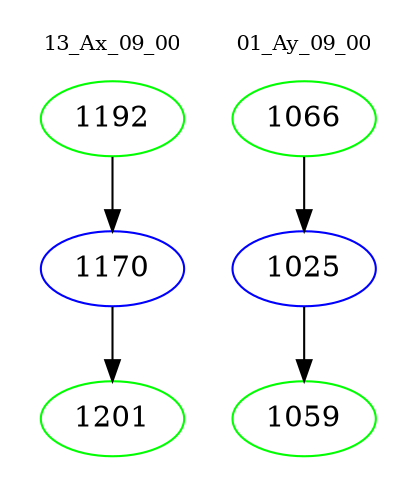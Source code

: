 digraph{
subgraph cluster_0 {
color = white
label = "13_Ax_09_00";
fontsize=10;
T0_1192 [label="1192", color="green"]
T0_1192 -> T0_1170 [color="black"]
T0_1170 [label="1170", color="blue"]
T0_1170 -> T0_1201 [color="black"]
T0_1201 [label="1201", color="green"]
}
subgraph cluster_1 {
color = white
label = "01_Ay_09_00";
fontsize=10;
T1_1066 [label="1066", color="green"]
T1_1066 -> T1_1025 [color="black"]
T1_1025 [label="1025", color="blue"]
T1_1025 -> T1_1059 [color="black"]
T1_1059 [label="1059", color="green"]
}
}
